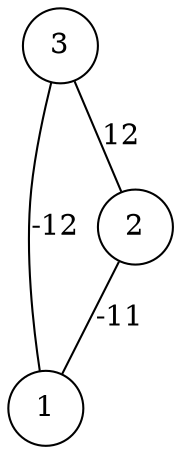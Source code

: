 graph { 
	 fontname="Helvetica,Arial,sans-serif" 
	 node [shape = circle]; 
	 3 -- 1 [label = "-12"];
	 3 -- 2 [label = "12"];
	 2 -- 1 [label = "-11"];
	 1;
	 2;
	 3;
}
